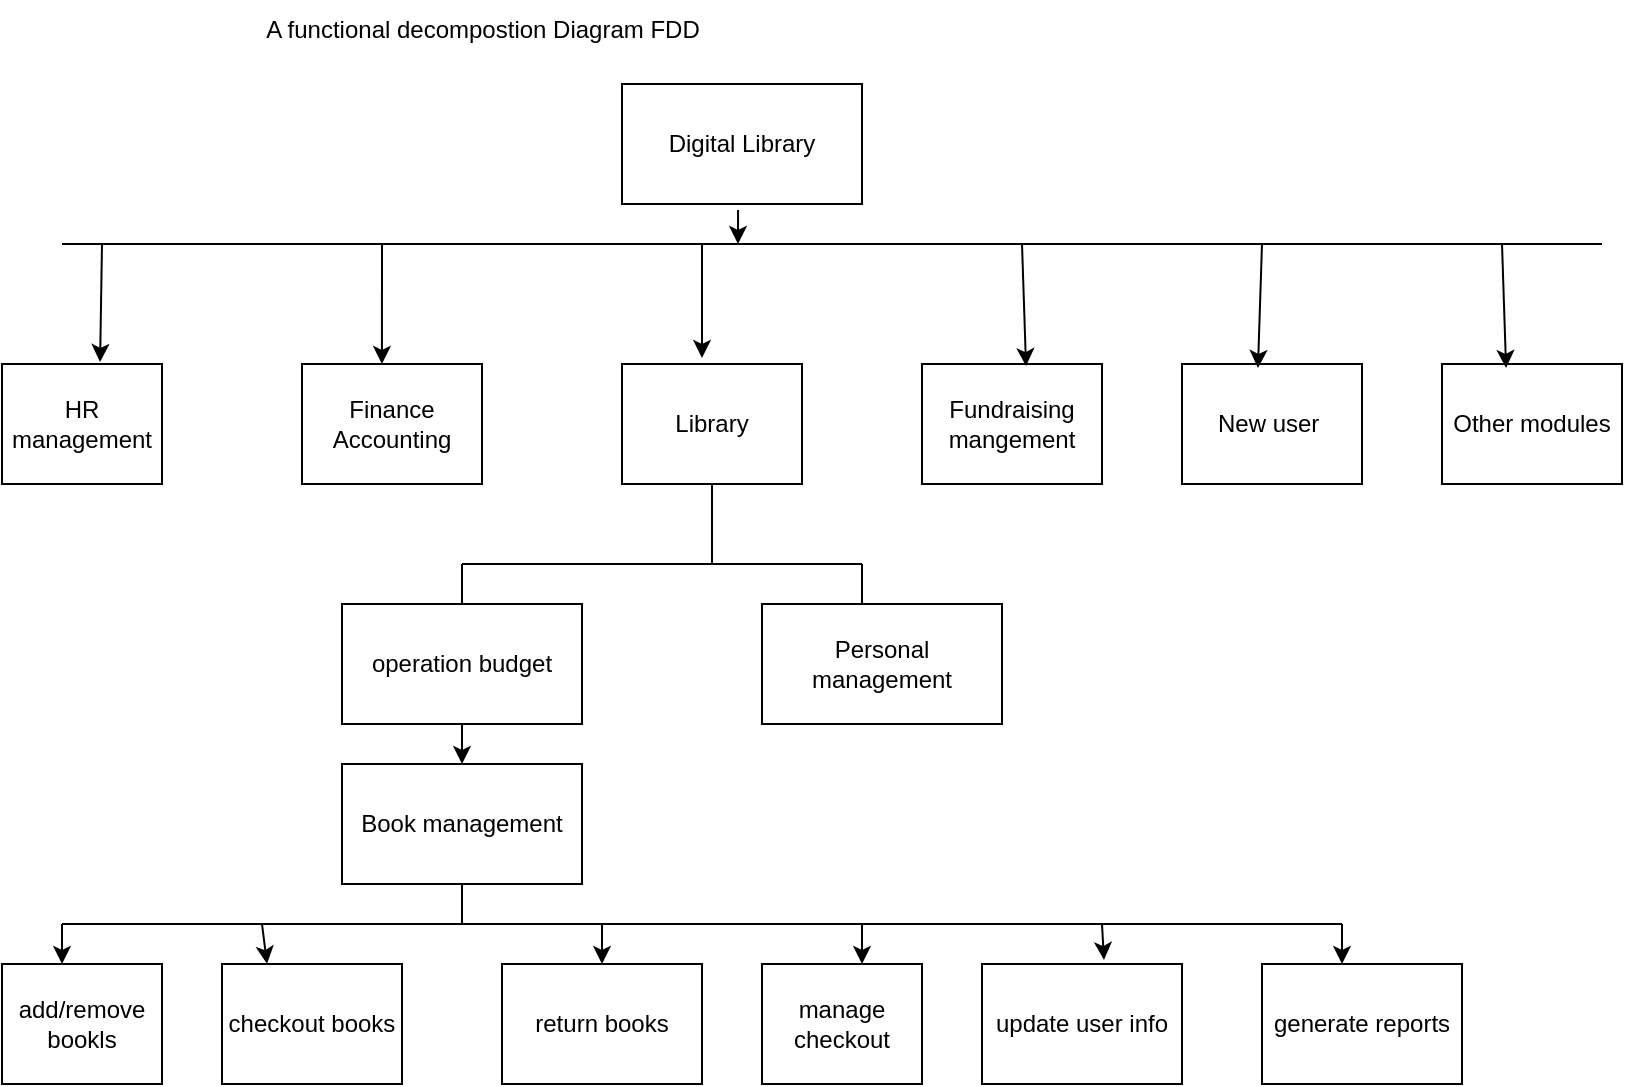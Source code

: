 <mxfile version="27.0.5">
  <diagram name="Page-1" id="CoCewO2GZl4SoGcxEJgu">
    <mxGraphModel dx="856" dy="1621" grid="1" gridSize="10" guides="1" tooltips="1" connect="1" arrows="1" fold="1" page="1" pageScale="1" pageWidth="850" pageHeight="1100" math="0" shadow="0">
      <root>
        <mxCell id="0" />
        <mxCell id="1" parent="0" />
        <mxCell id="yl2mI7d4nEPhiBvAtop--1" value="HR management" style="rounded=0;whiteSpace=wrap;html=1;" vertex="1" parent="1">
          <mxGeometry x="10" y="120" width="80" height="60" as="geometry" />
        </mxCell>
        <mxCell id="yl2mI7d4nEPhiBvAtop--2" value="Finance Accounting" style="rounded=0;whiteSpace=wrap;html=1;" vertex="1" parent="1">
          <mxGeometry x="160" y="120" width="90" height="60" as="geometry" />
        </mxCell>
        <mxCell id="yl2mI7d4nEPhiBvAtop--3" value="Library" style="rounded=0;whiteSpace=wrap;html=1;" vertex="1" parent="1">
          <mxGeometry x="320" y="120" width="90" height="60" as="geometry" />
        </mxCell>
        <mxCell id="yl2mI7d4nEPhiBvAtop--4" value="Fundraising mangement" style="rounded=0;whiteSpace=wrap;html=1;" vertex="1" parent="1">
          <mxGeometry x="470" y="120" width="90" height="60" as="geometry" />
        </mxCell>
        <mxCell id="yl2mI7d4nEPhiBvAtop--5" value="New user&amp;nbsp;" style="rounded=0;whiteSpace=wrap;html=1;" vertex="1" parent="1">
          <mxGeometry x="600" y="120" width="90" height="60" as="geometry" />
        </mxCell>
        <mxCell id="yl2mI7d4nEPhiBvAtop--6" value="Other modules" style="rounded=0;whiteSpace=wrap;html=1;" vertex="1" parent="1">
          <mxGeometry x="730" y="120" width="90" height="60" as="geometry" />
        </mxCell>
        <mxCell id="yl2mI7d4nEPhiBvAtop--8" value="" style="endArrow=none;html=1;rounded=0;" edge="1" parent="1">
          <mxGeometry width="50" height="50" relative="1" as="geometry">
            <mxPoint x="40" y="60" as="sourcePoint" />
            <mxPoint x="810" y="60" as="targetPoint" />
          </mxGeometry>
        </mxCell>
        <mxCell id="yl2mI7d4nEPhiBvAtop--9" value="" style="endArrow=classic;html=1;rounded=0;exitX=0.567;exitY=1.05;exitDx=0;exitDy=0;exitPerimeter=0;" edge="1" parent="1">
          <mxGeometry width="50" height="50" relative="1" as="geometry">
            <mxPoint x="378.04" y="43" as="sourcePoint" />
            <mxPoint x="378" y="60" as="targetPoint" />
          </mxGeometry>
        </mxCell>
        <mxCell id="yl2mI7d4nEPhiBvAtop--10" value="" style="endArrow=classic;html=1;rounded=0;entryX=0.613;entryY=-0.017;entryDx=0;entryDy=0;entryPerimeter=0;" edge="1" parent="1" target="yl2mI7d4nEPhiBvAtop--1">
          <mxGeometry width="50" height="50" relative="1" as="geometry">
            <mxPoint x="60" y="60" as="sourcePoint" />
            <mxPoint x="450" y="220" as="targetPoint" />
          </mxGeometry>
        </mxCell>
        <mxCell id="yl2mI7d4nEPhiBvAtop--11" value="" style="endArrow=classic;html=1;rounded=0;entryX=0.444;entryY=0;entryDx=0;entryDy=0;entryPerimeter=0;" edge="1" parent="1" target="yl2mI7d4nEPhiBvAtop--2">
          <mxGeometry width="50" height="50" relative="1" as="geometry">
            <mxPoint x="200" y="60" as="sourcePoint" />
            <mxPoint x="450" y="220" as="targetPoint" />
          </mxGeometry>
        </mxCell>
        <mxCell id="yl2mI7d4nEPhiBvAtop--12" value="" style="endArrow=classic;html=1;rounded=0;" edge="1" parent="1">
          <mxGeometry width="50" height="50" relative="1" as="geometry">
            <mxPoint x="360" y="60" as="sourcePoint" />
            <mxPoint x="360" y="117" as="targetPoint" />
          </mxGeometry>
        </mxCell>
        <mxCell id="yl2mI7d4nEPhiBvAtop--13" value="" style="endArrow=classic;html=1;rounded=0;entryX=0.578;entryY=0.017;entryDx=0;entryDy=0;entryPerimeter=0;" edge="1" parent="1" target="yl2mI7d4nEPhiBvAtop--4">
          <mxGeometry width="50" height="50" relative="1" as="geometry">
            <mxPoint x="520" y="60" as="sourcePoint" />
            <mxPoint x="450" y="220" as="targetPoint" />
          </mxGeometry>
        </mxCell>
        <mxCell id="yl2mI7d4nEPhiBvAtop--14" value="" style="endArrow=classic;html=1;rounded=0;entryX=0.422;entryY=0.033;entryDx=0;entryDy=0;entryPerimeter=0;" edge="1" parent="1" target="yl2mI7d4nEPhiBvAtop--5">
          <mxGeometry width="50" height="50" relative="1" as="geometry">
            <mxPoint x="640" y="60" as="sourcePoint" />
            <mxPoint x="450" y="220" as="targetPoint" />
          </mxGeometry>
        </mxCell>
        <mxCell id="yl2mI7d4nEPhiBvAtop--15" value="" style="endArrow=classic;html=1;rounded=0;entryX=0.356;entryY=0.033;entryDx=0;entryDy=0;entryPerimeter=0;" edge="1" parent="1" target="yl2mI7d4nEPhiBvAtop--6">
          <mxGeometry width="50" height="50" relative="1" as="geometry">
            <mxPoint x="760" y="60" as="sourcePoint" />
            <mxPoint x="450" y="220" as="targetPoint" />
          </mxGeometry>
        </mxCell>
        <mxCell id="yl2mI7d4nEPhiBvAtop--16" value="operation budget" style="rounded=0;whiteSpace=wrap;html=1;" vertex="1" parent="1">
          <mxGeometry x="180" y="240" width="120" height="60" as="geometry" />
        </mxCell>
        <mxCell id="yl2mI7d4nEPhiBvAtop--18" value="" style="endArrow=none;html=1;rounded=0;entryX=0.5;entryY=1;entryDx=0;entryDy=0;" edge="1" parent="1" target="yl2mI7d4nEPhiBvAtop--3">
          <mxGeometry width="50" height="50" relative="1" as="geometry">
            <mxPoint x="365" y="220" as="sourcePoint" />
            <mxPoint x="450" y="230" as="targetPoint" />
          </mxGeometry>
        </mxCell>
        <mxCell id="yl2mI7d4nEPhiBvAtop--19" value="" style="endArrow=none;html=1;rounded=0;" edge="1" parent="1">
          <mxGeometry width="50" height="50" relative="1" as="geometry">
            <mxPoint x="240" y="220" as="sourcePoint" />
            <mxPoint x="440" y="220" as="targetPoint" />
          </mxGeometry>
        </mxCell>
        <mxCell id="yl2mI7d4nEPhiBvAtop--20" value="" style="endArrow=none;html=1;rounded=0;" edge="1" parent="1">
          <mxGeometry width="50" height="50" relative="1" as="geometry">
            <mxPoint x="240" y="220" as="sourcePoint" />
            <mxPoint x="240" y="240" as="targetPoint" />
          </mxGeometry>
        </mxCell>
        <mxCell id="yl2mI7d4nEPhiBvAtop--21" value="" style="endArrow=none;html=1;rounded=0;" edge="1" parent="1">
          <mxGeometry width="50" height="50" relative="1" as="geometry">
            <mxPoint x="440" y="240" as="sourcePoint" />
            <mxPoint x="440" y="220" as="targetPoint" />
          </mxGeometry>
        </mxCell>
        <mxCell id="yl2mI7d4nEPhiBvAtop--22" value="Personal management" style="rounded=0;whiteSpace=wrap;html=1;" vertex="1" parent="1">
          <mxGeometry x="390" y="240" width="120" height="60" as="geometry" />
        </mxCell>
        <mxCell id="yl2mI7d4nEPhiBvAtop--23" value="" style="endArrow=classic;html=1;rounded=0;exitX=0.5;exitY=1;exitDx=0;exitDy=0;" edge="1" parent="1" source="yl2mI7d4nEPhiBvAtop--16">
          <mxGeometry width="50" height="50" relative="1" as="geometry">
            <mxPoint x="400" y="280" as="sourcePoint" />
            <mxPoint x="240" y="320" as="targetPoint" />
          </mxGeometry>
        </mxCell>
        <mxCell id="yl2mI7d4nEPhiBvAtop--24" value="Book management" style="rounded=0;whiteSpace=wrap;html=1;" vertex="1" parent="1">
          <mxGeometry x="180" y="320" width="120" height="60" as="geometry" />
        </mxCell>
        <mxCell id="yl2mI7d4nEPhiBvAtop--25" value="" style="endArrow=none;html=1;rounded=0;exitX=0.5;exitY=1;exitDx=0;exitDy=0;" edge="1" parent="1" source="yl2mI7d4nEPhiBvAtop--24">
          <mxGeometry width="50" height="50" relative="1" as="geometry">
            <mxPoint x="400" y="280" as="sourcePoint" />
            <mxPoint x="240" y="400" as="targetPoint" />
          </mxGeometry>
        </mxCell>
        <mxCell id="yl2mI7d4nEPhiBvAtop--31" value="" style="endArrow=none;html=1;rounded=0;" edge="1" parent="1">
          <mxGeometry width="50" height="50" relative="1" as="geometry">
            <mxPoint x="40" y="400" as="sourcePoint" />
            <mxPoint x="680" y="400" as="targetPoint" />
          </mxGeometry>
        </mxCell>
        <mxCell id="yl2mI7d4nEPhiBvAtop--32" value="" style="endArrow=classic;html=1;rounded=0;" edge="1" parent="1">
          <mxGeometry width="50" height="50" relative="1" as="geometry">
            <mxPoint x="40" y="400" as="sourcePoint" />
            <mxPoint x="40" y="420" as="targetPoint" />
          </mxGeometry>
        </mxCell>
        <mxCell id="yl2mI7d4nEPhiBvAtop--33" value="add/remove bookls" style="rounded=0;whiteSpace=wrap;html=1;" vertex="1" parent="1">
          <mxGeometry x="10" y="420" width="80" height="60" as="geometry" />
        </mxCell>
        <mxCell id="yl2mI7d4nEPhiBvAtop--34" value="" style="endArrow=classic;html=1;rounded=0;entryX=0.25;entryY=0;entryDx=0;entryDy=0;" edge="1" parent="1" target="yl2mI7d4nEPhiBvAtop--35">
          <mxGeometry width="50" height="50" relative="1" as="geometry">
            <mxPoint x="140" y="400" as="sourcePoint" />
            <mxPoint x="140" y="420" as="targetPoint" />
          </mxGeometry>
        </mxCell>
        <mxCell id="yl2mI7d4nEPhiBvAtop--35" value="checkout books" style="rounded=0;whiteSpace=wrap;html=1;" vertex="1" parent="1">
          <mxGeometry x="120" y="420" width="90" height="60" as="geometry" />
        </mxCell>
        <mxCell id="yl2mI7d4nEPhiBvAtop--36" value="generate reports" style="rounded=0;whiteSpace=wrap;html=1;" vertex="1" parent="1">
          <mxGeometry x="640" y="420" width="100" height="60" as="geometry" />
        </mxCell>
        <mxCell id="yl2mI7d4nEPhiBvAtop--37" value="return books" style="rounded=0;whiteSpace=wrap;html=1;" vertex="1" parent="1">
          <mxGeometry x="260" y="420" width="100" height="60" as="geometry" />
        </mxCell>
        <mxCell id="yl2mI7d4nEPhiBvAtop--38" value="manage checkout" style="rounded=0;whiteSpace=wrap;html=1;" vertex="1" parent="1">
          <mxGeometry x="390" y="420" width="80" height="60" as="geometry" />
        </mxCell>
        <mxCell id="yl2mI7d4nEPhiBvAtop--39" value="update user info" style="rounded=0;whiteSpace=wrap;html=1;" vertex="1" parent="1">
          <mxGeometry x="500" y="420" width="100" height="60" as="geometry" />
        </mxCell>
        <mxCell id="yl2mI7d4nEPhiBvAtop--40" value="" style="endArrow=classic;html=1;rounded=0;entryX=0.5;entryY=0;entryDx=0;entryDy=0;" edge="1" parent="1" target="yl2mI7d4nEPhiBvAtop--37">
          <mxGeometry width="50" height="50" relative="1" as="geometry">
            <mxPoint x="310" y="400" as="sourcePoint" />
            <mxPoint x="440" y="260" as="targetPoint" />
          </mxGeometry>
        </mxCell>
        <mxCell id="yl2mI7d4nEPhiBvAtop--41" value="" style="endArrow=classic;html=1;rounded=0;" edge="1" parent="1">
          <mxGeometry width="50" height="50" relative="1" as="geometry">
            <mxPoint x="440" y="400" as="sourcePoint" />
            <mxPoint x="440" y="420" as="targetPoint" />
          </mxGeometry>
        </mxCell>
        <mxCell id="yl2mI7d4nEPhiBvAtop--42" value="" style="endArrow=classic;html=1;rounded=0;entryX=0.61;entryY=-0.033;entryDx=0;entryDy=0;entryPerimeter=0;" edge="1" parent="1" target="yl2mI7d4nEPhiBvAtop--39">
          <mxGeometry width="50" height="50" relative="1" as="geometry">
            <mxPoint x="560" y="400" as="sourcePoint" />
            <mxPoint x="440" y="260" as="targetPoint" />
          </mxGeometry>
        </mxCell>
        <mxCell id="yl2mI7d4nEPhiBvAtop--43" value="" style="endArrow=classic;html=1;rounded=0;entryX=0.4;entryY=0;entryDx=0;entryDy=0;entryPerimeter=0;" edge="1" parent="1" target="yl2mI7d4nEPhiBvAtop--36">
          <mxGeometry width="50" height="50" relative="1" as="geometry">
            <mxPoint x="680" y="400" as="sourcePoint" />
            <mxPoint x="440" y="260" as="targetPoint" />
          </mxGeometry>
        </mxCell>
        <mxCell id="yl2mI7d4nEPhiBvAtop--45" value="A functional decompostion Diagram FDD" style="text;html=1;align=center;verticalAlign=middle;resizable=0;points=[];autosize=1;strokeColor=none;fillColor=none;" vertex="1" parent="1">
          <mxGeometry x="130" y="-62" width="240" height="30" as="geometry" />
        </mxCell>
        <mxCell id="yl2mI7d4nEPhiBvAtop--46" value="Digital Library" style="rounded=0;whiteSpace=wrap;html=1;" vertex="1" parent="1">
          <mxGeometry x="320" y="-20" width="120" height="60" as="geometry" />
        </mxCell>
      </root>
    </mxGraphModel>
  </diagram>
</mxfile>
